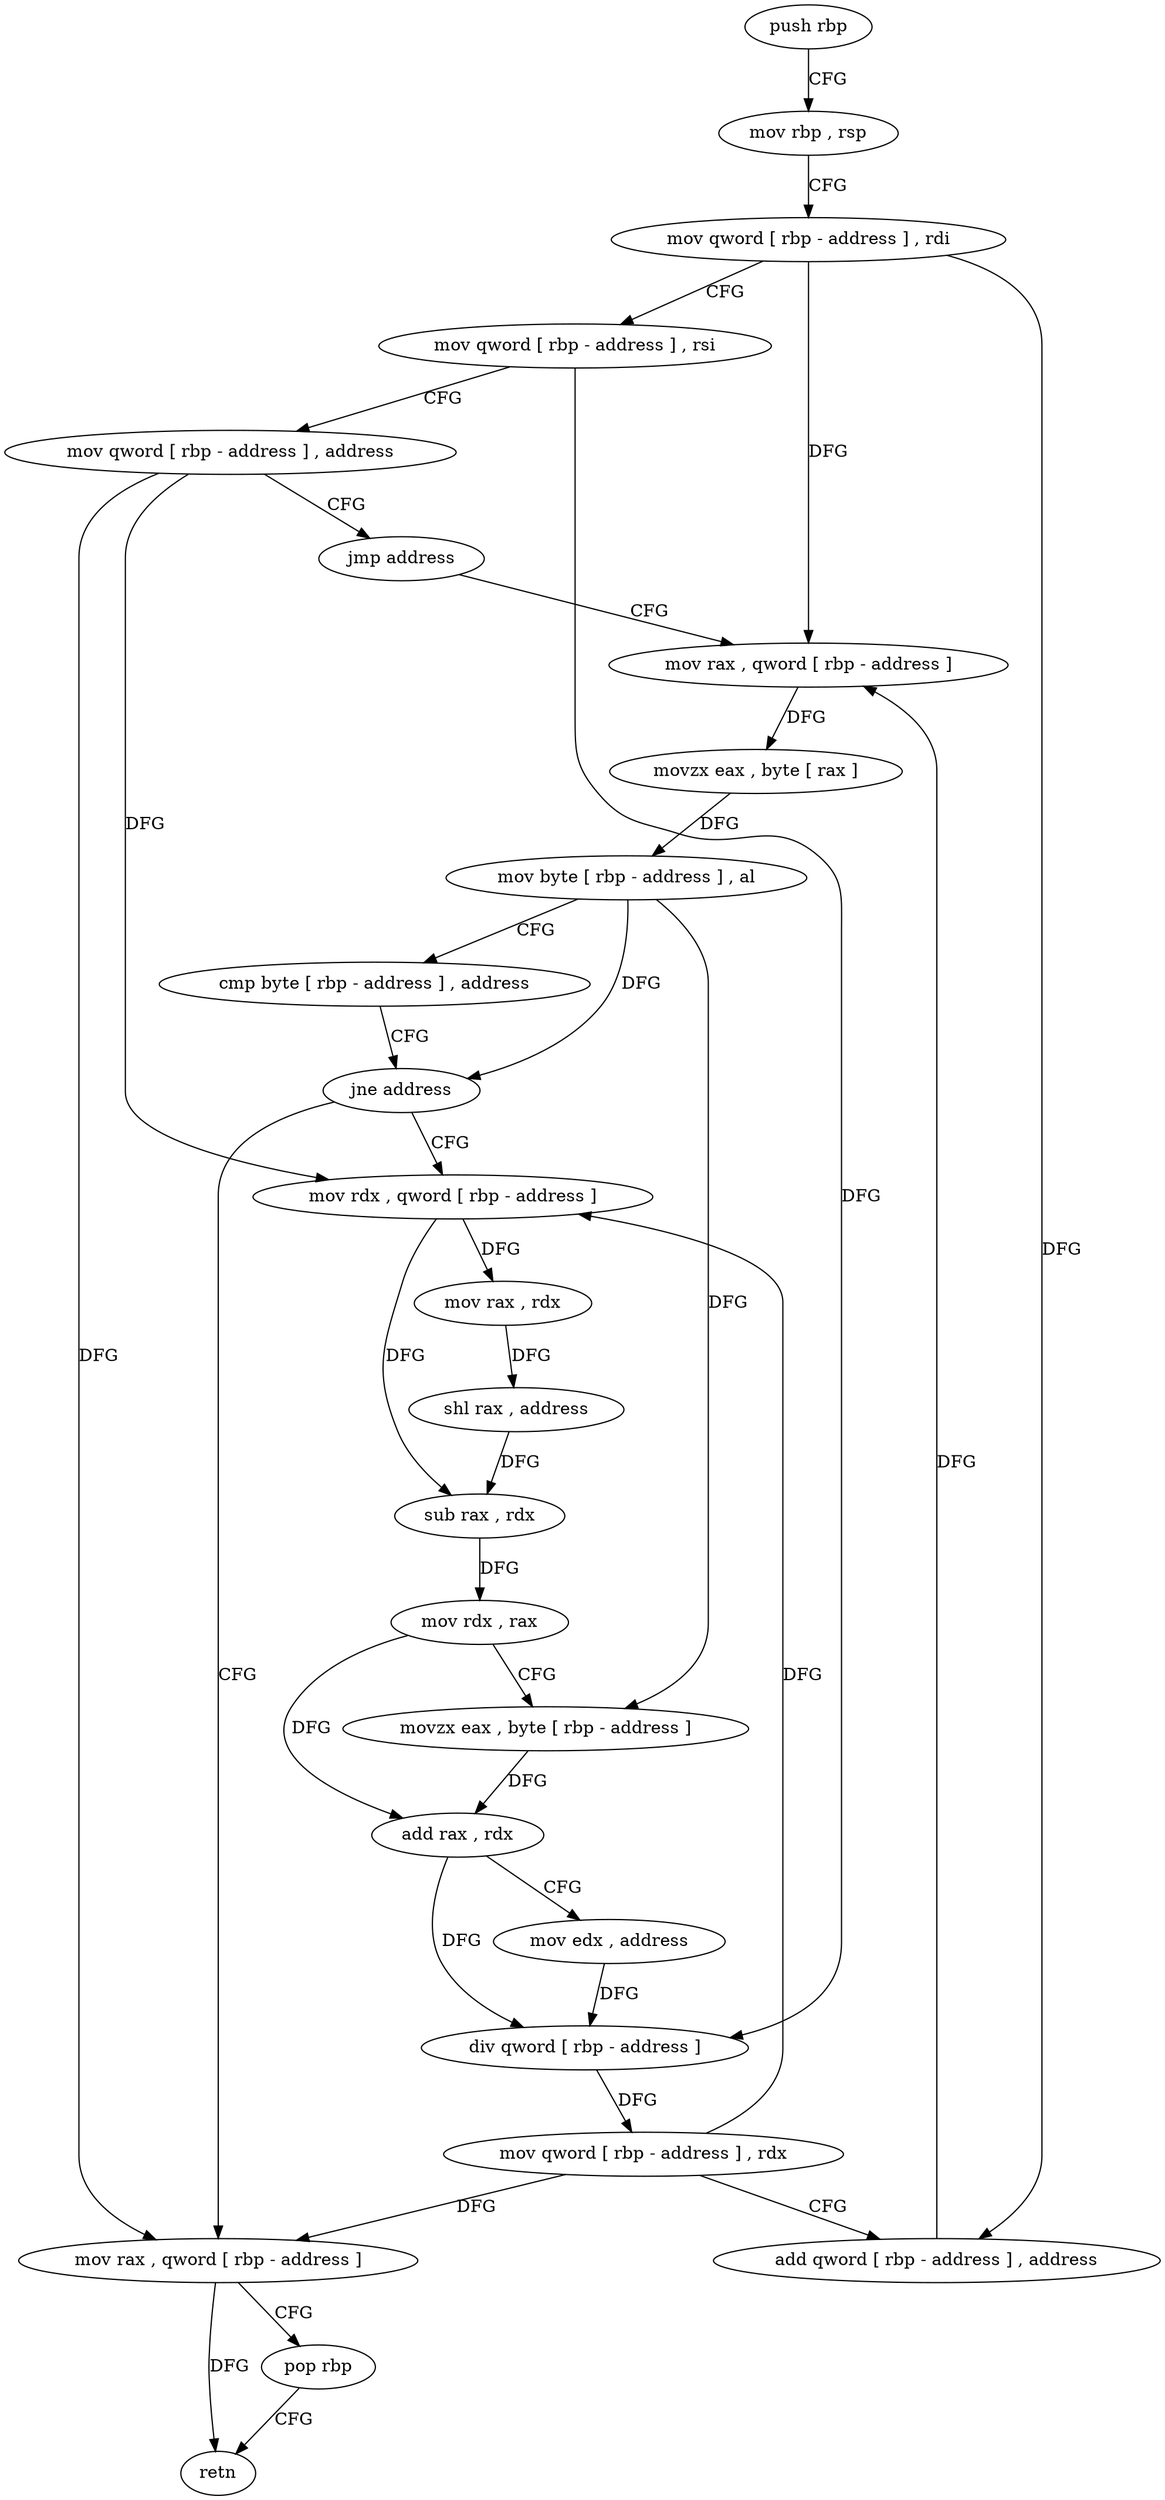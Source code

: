 digraph "func" {
"4304818" [label = "push rbp" ]
"4304819" [label = "mov rbp , rsp" ]
"4304822" [label = "mov qword [ rbp - address ] , rdi" ]
"4304826" [label = "mov qword [ rbp - address ] , rsi" ]
"4304830" [label = "mov qword [ rbp - address ] , address" ]
"4304838" [label = "jmp address" ]
"4304882" [label = "mov rax , qword [ rbp - address ]" ]
"4304886" [label = "movzx eax , byte [ rax ]" ]
"4304889" [label = "mov byte [ rbp - address ] , al" ]
"4304892" [label = "cmp byte [ rbp - address ] , address" ]
"4304896" [label = "jne address" ]
"4304840" [label = "mov rdx , qword [ rbp - address ]" ]
"4304898" [label = "mov rax , qword [ rbp - address ]" ]
"4304844" [label = "mov rax , rdx" ]
"4304847" [label = "shl rax , address" ]
"4304851" [label = "sub rax , rdx" ]
"4304854" [label = "mov rdx , rax" ]
"4304857" [label = "movzx eax , byte [ rbp - address ]" ]
"4304861" [label = "add rax , rdx" ]
"4304864" [label = "mov edx , address" ]
"4304869" [label = "div qword [ rbp - address ]" ]
"4304873" [label = "mov qword [ rbp - address ] , rdx" ]
"4304877" [label = "add qword [ rbp - address ] , address" ]
"4304902" [label = "pop rbp" ]
"4304903" [label = "retn" ]
"4304818" -> "4304819" [ label = "CFG" ]
"4304819" -> "4304822" [ label = "CFG" ]
"4304822" -> "4304826" [ label = "CFG" ]
"4304822" -> "4304882" [ label = "DFG" ]
"4304822" -> "4304877" [ label = "DFG" ]
"4304826" -> "4304830" [ label = "CFG" ]
"4304826" -> "4304869" [ label = "DFG" ]
"4304830" -> "4304838" [ label = "CFG" ]
"4304830" -> "4304840" [ label = "DFG" ]
"4304830" -> "4304898" [ label = "DFG" ]
"4304838" -> "4304882" [ label = "CFG" ]
"4304882" -> "4304886" [ label = "DFG" ]
"4304886" -> "4304889" [ label = "DFG" ]
"4304889" -> "4304892" [ label = "CFG" ]
"4304889" -> "4304896" [ label = "DFG" ]
"4304889" -> "4304857" [ label = "DFG" ]
"4304892" -> "4304896" [ label = "CFG" ]
"4304896" -> "4304840" [ label = "CFG" ]
"4304896" -> "4304898" [ label = "CFG" ]
"4304840" -> "4304844" [ label = "DFG" ]
"4304840" -> "4304851" [ label = "DFG" ]
"4304898" -> "4304902" [ label = "CFG" ]
"4304898" -> "4304903" [ label = "DFG" ]
"4304844" -> "4304847" [ label = "DFG" ]
"4304847" -> "4304851" [ label = "DFG" ]
"4304851" -> "4304854" [ label = "DFG" ]
"4304854" -> "4304857" [ label = "CFG" ]
"4304854" -> "4304861" [ label = "DFG" ]
"4304857" -> "4304861" [ label = "DFG" ]
"4304861" -> "4304864" [ label = "CFG" ]
"4304861" -> "4304869" [ label = "DFG" ]
"4304864" -> "4304869" [ label = "DFG" ]
"4304869" -> "4304873" [ label = "DFG" ]
"4304873" -> "4304877" [ label = "CFG" ]
"4304873" -> "4304840" [ label = "DFG" ]
"4304873" -> "4304898" [ label = "DFG" ]
"4304877" -> "4304882" [ label = "DFG" ]
"4304902" -> "4304903" [ label = "CFG" ]
}
